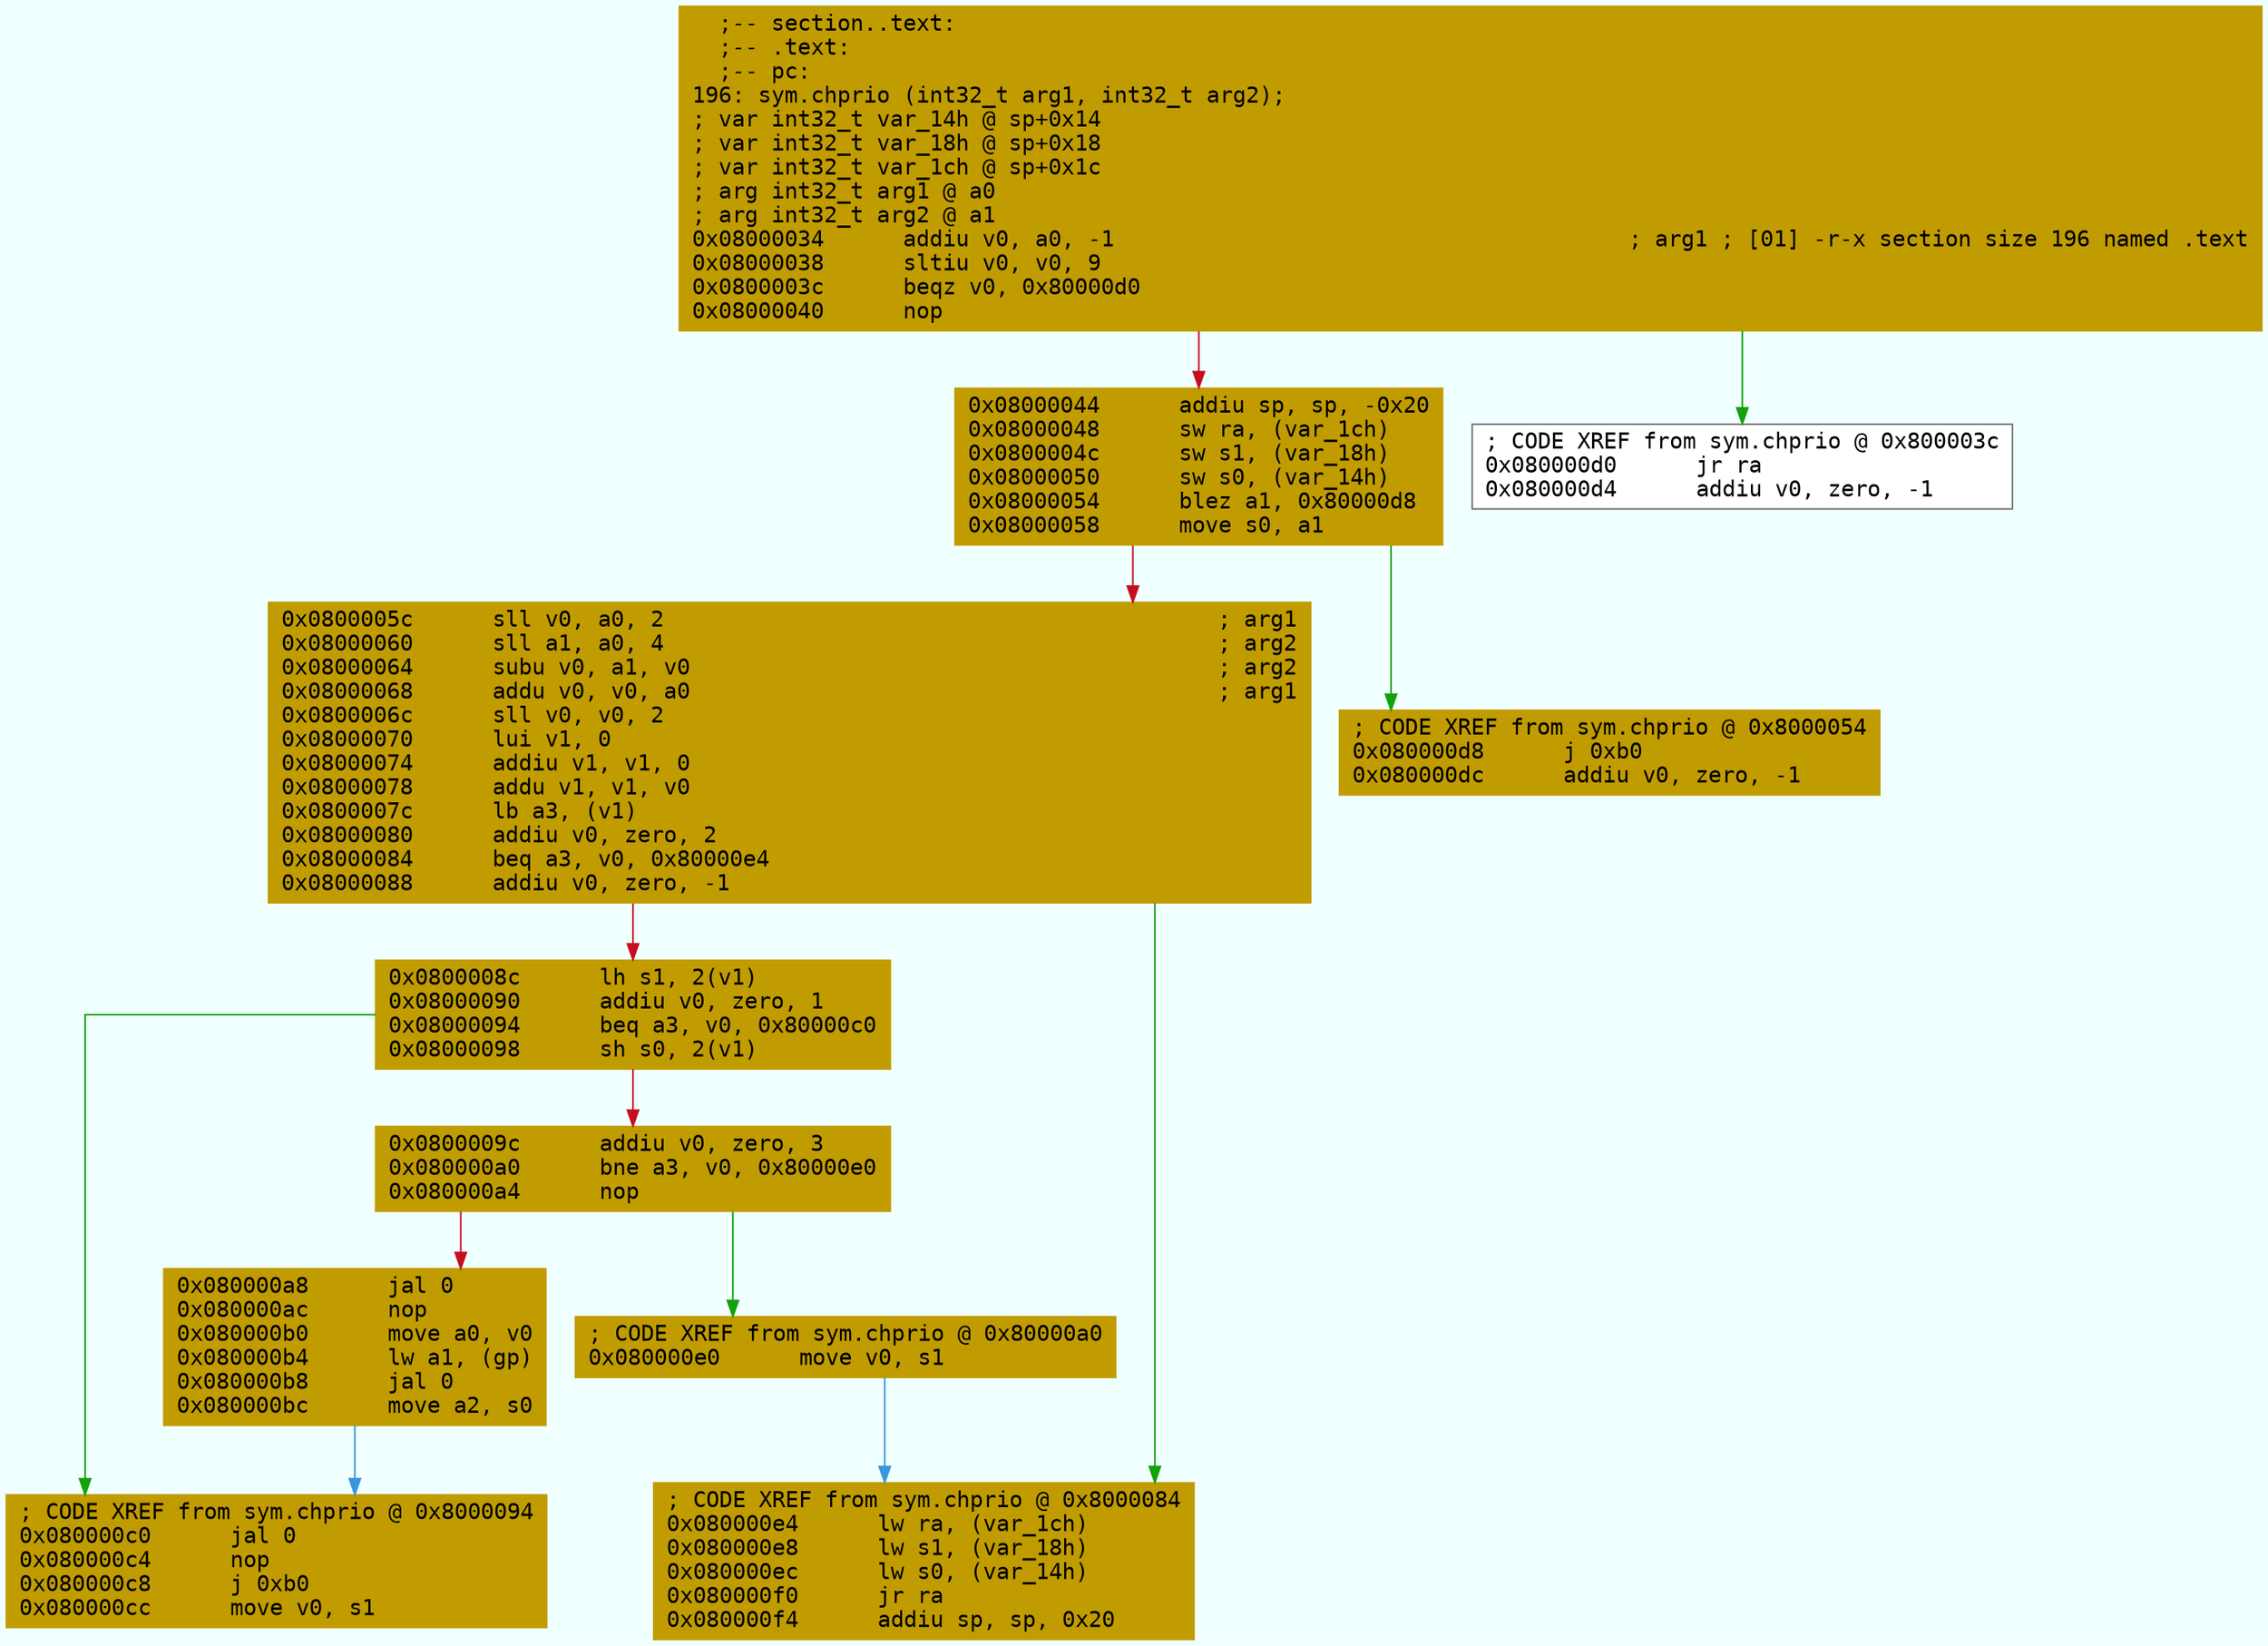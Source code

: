 digraph code {
	graph [bgcolor=azure fontsize=8 fontname="Courier" splines="ortho"];
	node [fillcolor=gray style=filled shape=box];
	edge [arrowhead="normal"];
	"0x08000034" [URL="sym.chprio/0x08000034", fillcolor="#c19c00",color="#c19c00", fontname="Courier",label="  ;-- section..text:\l  ;-- .text:\l  ;-- pc:\l196: sym.chprio (int32_t arg1, int32_t arg2);\l; var int32_t var_14h @ sp+0x14\l; var int32_t var_18h @ sp+0x18\l; var int32_t var_1ch @ sp+0x1c\l; arg int32_t arg1 @ a0\l; arg int32_t arg2 @ a1\l0x08000034      addiu v0, a0, -1                                       ; arg1 ; [01] -r-x section size 196 named .text\l0x08000038      sltiu v0, v0, 9\l0x0800003c      beqz v0, 0x80000d0\l0x08000040      nop\l"]
	"0x08000044" [URL="sym.chprio/0x08000044", fillcolor="#c19c00",color="#c19c00", fontname="Courier",label="0x08000044      addiu sp, sp, -0x20\l0x08000048      sw ra, (var_1ch)\l0x0800004c      sw s1, (var_18h)\l0x08000050      sw s0, (var_14h)\l0x08000054      blez a1, 0x80000d8\l0x08000058      move s0, a1\l"]
	"0x0800005c" [URL="sym.chprio/0x0800005c", fillcolor="#c19c00",color="#c19c00", fontname="Courier",label="0x0800005c      sll v0, a0, 2                                          ; arg1\l0x08000060      sll a1, a0, 4                                          ; arg2\l0x08000064      subu v0, a1, v0                                        ; arg2\l0x08000068      addu v0, v0, a0                                        ; arg1\l0x0800006c      sll v0, v0, 2\l0x08000070      lui v1, 0\l0x08000074      addiu v1, v1, 0\l0x08000078      addu v1, v1, v0\l0x0800007c      lb a3, (v1)\l0x08000080      addiu v0, zero, 2\l0x08000084      beq a3, v0, 0x80000e4\l0x08000088      addiu v0, zero, -1\l"]
	"0x0800008c" [URL="sym.chprio/0x0800008c", fillcolor="#c19c00",color="#c19c00", fontname="Courier",label="0x0800008c      lh s1, 2(v1)\l0x08000090      addiu v0, zero, 1\l0x08000094      beq a3, v0, 0x80000c0\l0x08000098      sh s0, 2(v1)\l"]
	"0x0800009c" [URL="sym.chprio/0x0800009c", fillcolor="#c19c00",color="#c19c00", fontname="Courier",label="0x0800009c      addiu v0, zero, 3\l0x080000a0      bne a3, v0, 0x80000e0\l0x080000a4      nop\l"]
	"0x080000a8" [URL="sym.chprio/0x080000a8", fillcolor="#c19c00",color="#c19c00", fontname="Courier",label="0x080000a8      jal 0\l0x080000ac      nop\l0x080000b0      move a0, v0\l0x080000b4      lw a1, (gp)\l0x080000b8      jal 0\l0x080000bc      move a2, s0\l"]
	"0x080000c0" [URL="sym.chprio/0x080000c0", fillcolor="#c19c00",color="#c19c00", fontname="Courier",label="; CODE XREF from sym.chprio @ 0x8000094\l0x080000c0      jal 0\l0x080000c4      nop\l0x080000c8      j 0xb0\l0x080000cc      move v0, s1\l"]
	"0x080000d0" [URL="sym.chprio/0x080000d0", fillcolor="white",color="#767676", fontname="Courier",label="; CODE XREF from sym.chprio @ 0x800003c\l0x080000d0      jr ra\l0x080000d4      addiu v0, zero, -1\l"]
	"0x080000d8" [URL="sym.chprio/0x080000d8", fillcolor="#c19c00",color="#c19c00", fontname="Courier",label="; CODE XREF from sym.chprio @ 0x8000054\l0x080000d8      j 0xb0\l0x080000dc      addiu v0, zero, -1\l"]
	"0x080000e0" [URL="sym.chprio/0x080000e0", fillcolor="#c19c00",color="#c19c00", fontname="Courier",label="; CODE XREF from sym.chprio @ 0x80000a0\l0x080000e0      move v0, s1\l"]
	"0x080000e4" [URL="sym.chprio/0x080000e4", fillcolor="#c19c00",color="#c19c00", fontname="Courier",label="; CODE XREF from sym.chprio @ 0x8000084\l0x080000e4      lw ra, (var_1ch)\l0x080000e8      lw s1, (var_18h)\l0x080000ec      lw s0, (var_14h)\l0x080000f0      jr ra\l0x080000f4      addiu sp, sp, 0x20\l"]
        "0x08000034" -> "0x080000d0" [color="#13a10e"];
        "0x08000034" -> "0x08000044" [color="#c50f1f"];
        "0x08000044" -> "0x080000d8" [color="#13a10e"];
        "0x08000044" -> "0x0800005c" [color="#c50f1f"];
        "0x0800005c" -> "0x080000e4" [color="#13a10e"];
        "0x0800005c" -> "0x0800008c" [color="#c50f1f"];
        "0x0800008c" -> "0x080000c0" [color="#13a10e"];
        "0x0800008c" -> "0x0800009c" [color="#c50f1f"];
        "0x0800009c" -> "0x080000e0" [color="#13a10e"];
        "0x0800009c" -> "0x080000a8" [color="#c50f1f"];
        "0x080000a8" -> "0x080000c0" [color="#3a96dd"];
        "0x080000e0" -> "0x080000e4" [color="#3a96dd"];
}
